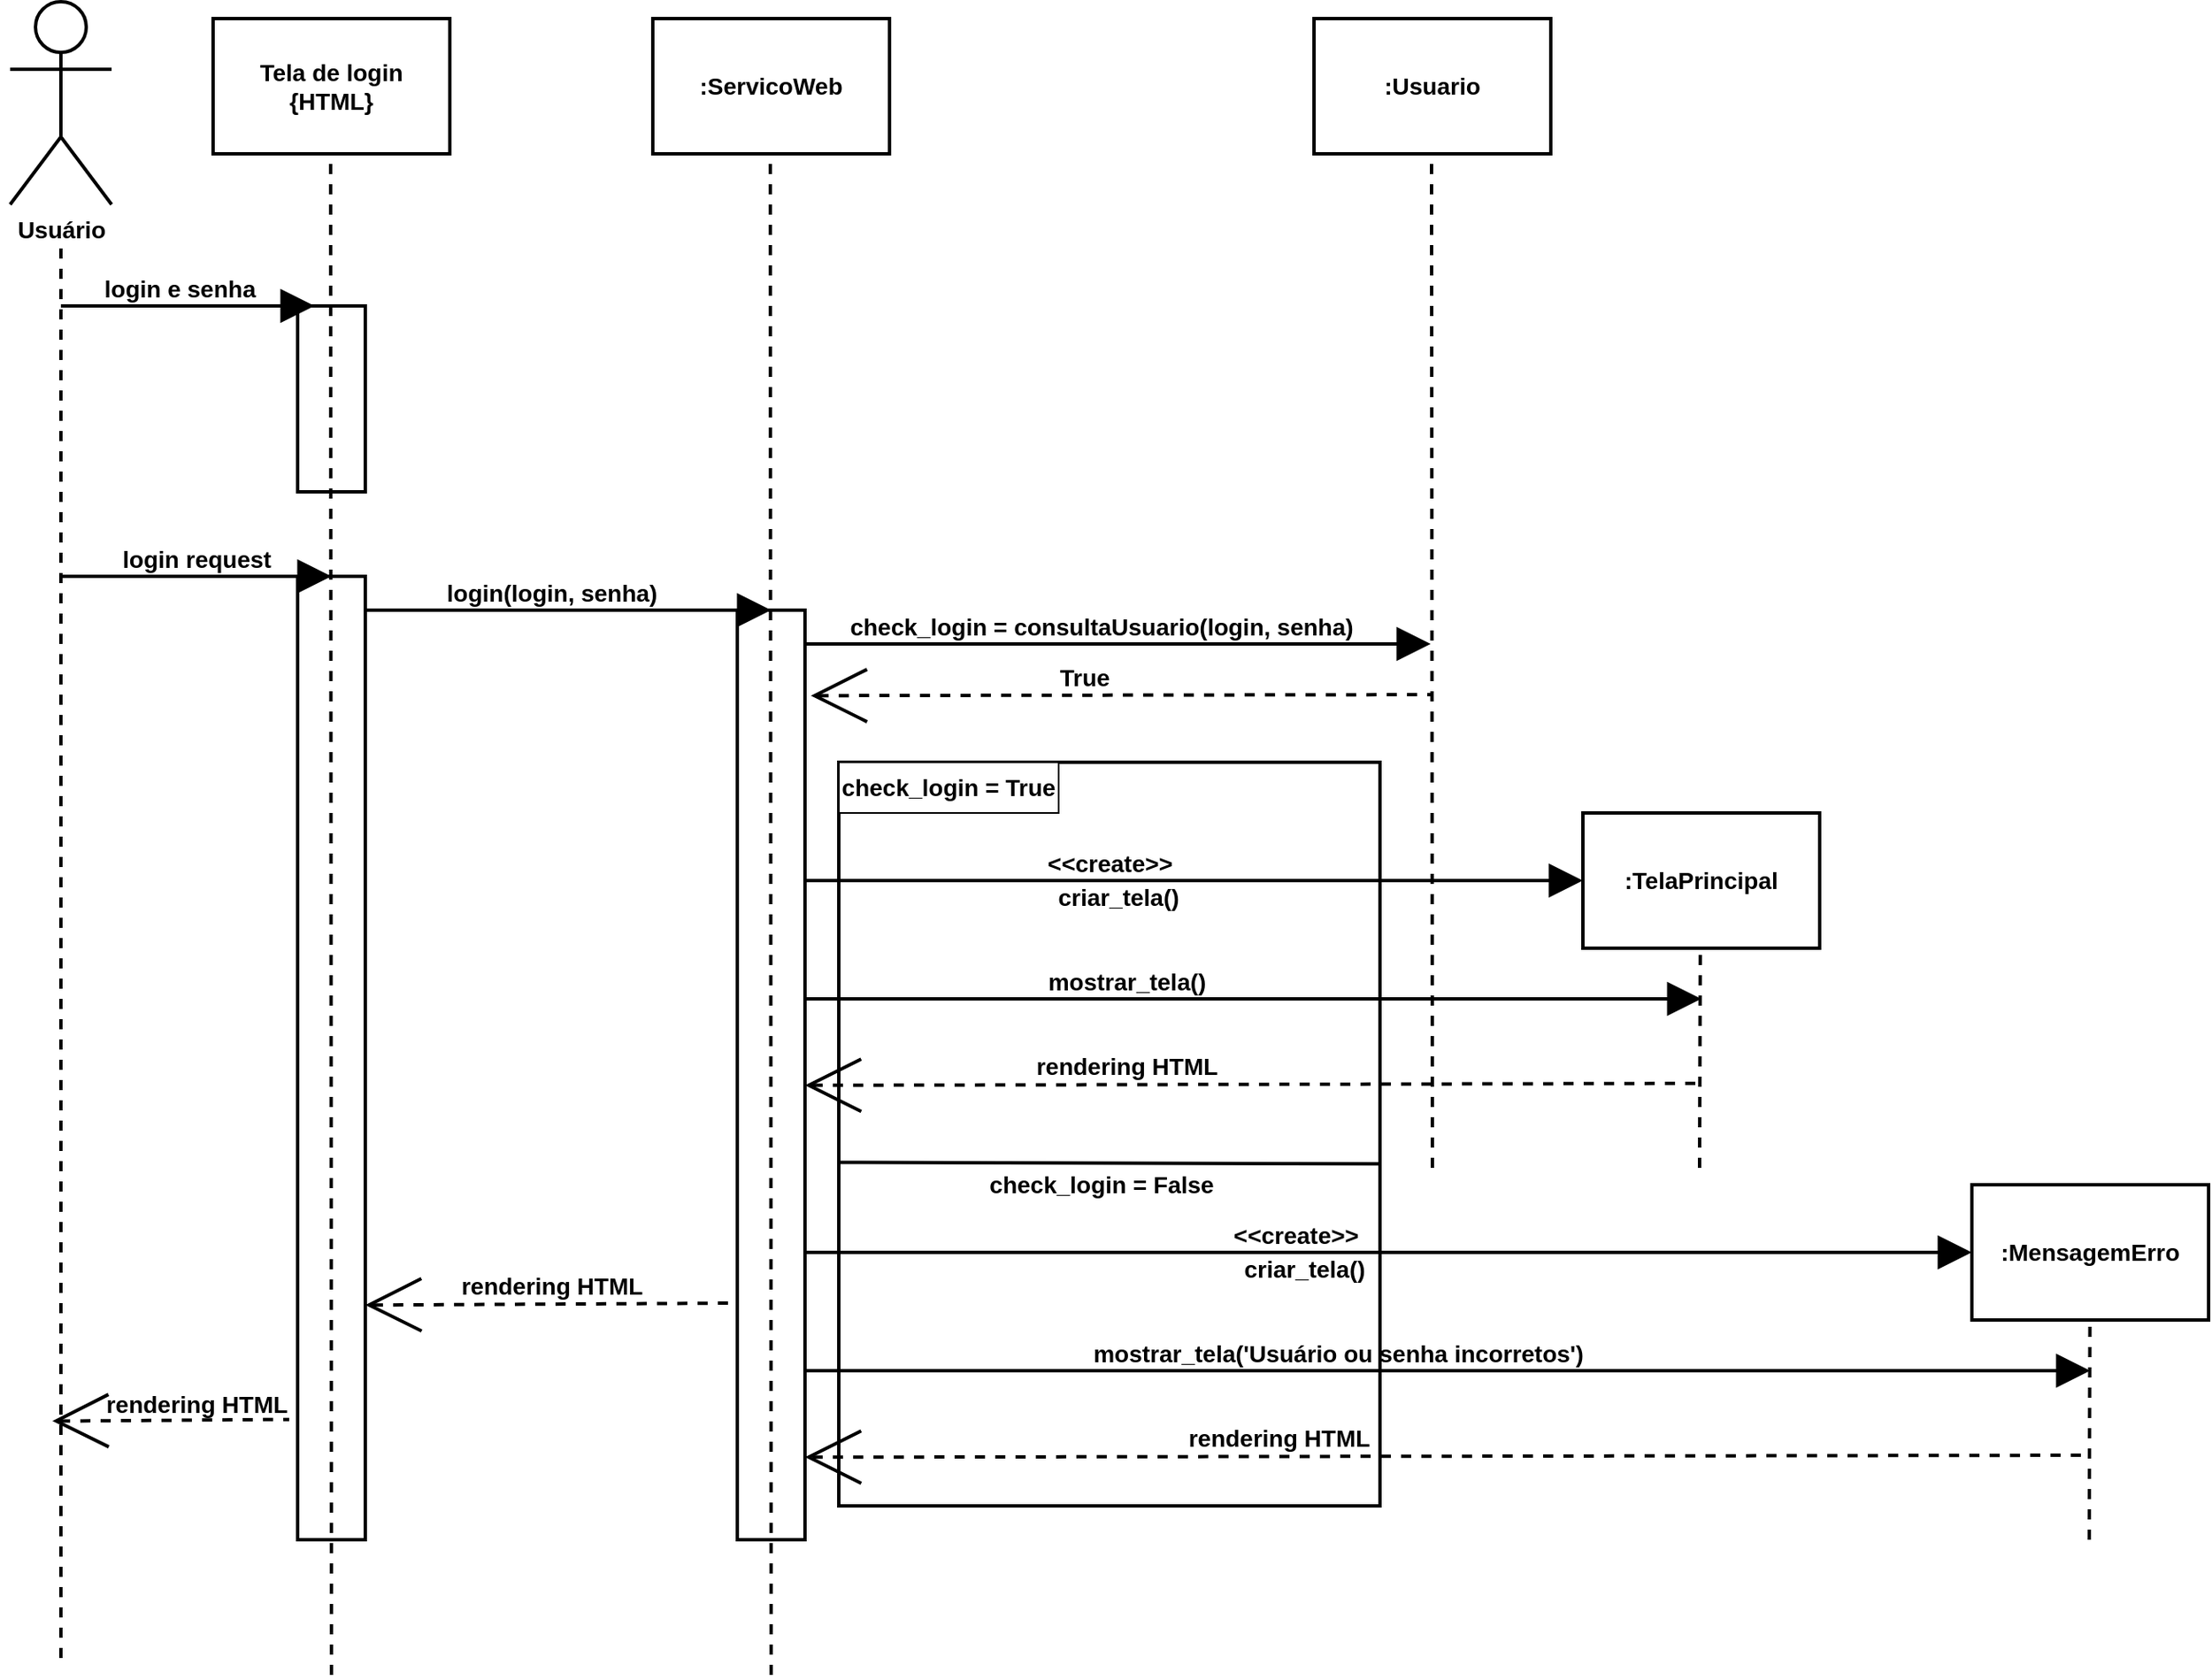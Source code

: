 <mxfile version="14.5.1" type="device"><diagram id="6H4LTMbnYvJ1TqL4iQpm" name="Page-1"><mxGraphModel dx="1673" dy="1006" grid="1" gridSize="10" guides="1" tooltips="1" connect="1" arrows="1" fold="1" page="1" pageScale="1" pageWidth="850" pageHeight="1100" math="0" shadow="0"><root><mxCell id="0"/><mxCell id="1" parent="0"/><mxCell id="ik6AvFWfkAyHVfOnVr8y-1" value="Usuário" style="shape=umlActor;verticalLabelPosition=bottom;verticalAlign=top;html=1;outlineConnect=0;fontStyle=1;fontSize=14;strokeWidth=2;" vertex="1" parent="1"><mxGeometry x="130" y="40" width="60" height="120" as="geometry"/></mxCell><mxCell id="ik6AvFWfkAyHVfOnVr8y-2" value="" style="endArrow=none;dashed=1;html=1;fontSize=14;strokeWidth=2;" edge="1" parent="1"><mxGeometry width="50" height="50" relative="1" as="geometry"><mxPoint x="160" y="1020" as="sourcePoint"/><mxPoint x="160" y="180" as="targetPoint"/></mxGeometry></mxCell><mxCell id="ik6AvFWfkAyHVfOnVr8y-4" value="" style="rounded=0;whiteSpace=wrap;html=1;strokeWidth=2;fontSize=14;direction=south;fillOpacity=0;" vertex="1" parent="1"><mxGeometry x="300" y="220" width="40" height="110" as="geometry"/></mxCell><mxCell id="ik6AvFWfkAyHVfOnVr8y-5" value="" style="endArrow=block;html=1;strokeWidth=2;fontSize=14;endFill=1;endSize=15;" edge="1" parent="1"><mxGeometry width="50" height="50" relative="1" as="geometry"><mxPoint x="160" y="220" as="sourcePoint"/><mxPoint x="310" y="220" as="targetPoint"/></mxGeometry></mxCell><mxCell id="ik6AvFWfkAyHVfOnVr8y-6" value="Tela de login&lt;br&gt;{HTML}" style="rounded=0;whiteSpace=wrap;html=1;strokeWidth=2;fontSize=14;fontStyle=1" vertex="1" parent="1"><mxGeometry x="250" y="50" width="140" height="80" as="geometry"/></mxCell><mxCell id="ik6AvFWfkAyHVfOnVr8y-7" value="" style="endArrow=none;dashed=1;html=1;fontSize=14;strokeWidth=2;" edge="1" parent="1"><mxGeometry width="50" height="50" relative="1" as="geometry"><mxPoint x="320" y="1030" as="sourcePoint"/><mxPoint x="319.5" y="130" as="targetPoint"/></mxGeometry></mxCell><mxCell id="ik6AvFWfkAyHVfOnVr8y-8" value="login e senha" style="text;html=1;align=center;verticalAlign=middle;resizable=0;points=[];autosize=1;fontSize=14;fontStyle=1" vertex="1" parent="1"><mxGeometry x="180" y="200" width="100" height="20" as="geometry"/></mxCell><mxCell id="ik6AvFWfkAyHVfOnVr8y-9" value="" style="endArrow=block;html=1;strokeWidth=2;fontSize=14;endFill=1;endSize=15;" edge="1" parent="1"><mxGeometry width="50" height="50" relative="1" as="geometry"><mxPoint x="160" y="380" as="sourcePoint"/><mxPoint x="320" y="380" as="targetPoint"/></mxGeometry></mxCell><mxCell id="ik6AvFWfkAyHVfOnVr8y-10" value="login request" style="text;html=1;align=center;verticalAlign=middle;resizable=0;points=[];autosize=1;fontSize=14;fontStyle=1" vertex="1" parent="1"><mxGeometry x="190" y="360" width="100" height="20" as="geometry"/></mxCell><mxCell id="ik6AvFWfkAyHVfOnVr8y-11" value="" style="rounded=0;whiteSpace=wrap;html=1;strokeWidth=2;fontSize=14;direction=south;fillOpacity=0;" vertex="1" parent="1"><mxGeometry x="300" y="380" width="40" height="570" as="geometry"/></mxCell><mxCell id="ik6AvFWfkAyHVfOnVr8y-12" value="" style="endArrow=block;html=1;strokeWidth=2;fontSize=14;endFill=1;endSize=15;" edge="1" parent="1"><mxGeometry width="50" height="50" relative="1" as="geometry"><mxPoint x="340" y="400" as="sourcePoint"/><mxPoint x="580" y="400" as="targetPoint"/></mxGeometry></mxCell><mxCell id="ik6AvFWfkAyHVfOnVr8y-13" value="login(login, senha)" style="text;html=1;align=center;verticalAlign=middle;resizable=0;points=[];autosize=1;fontSize=14;fontStyle=1" vertex="1" parent="1"><mxGeometry x="380" y="380" width="140" height="20" as="geometry"/></mxCell><mxCell id="ik6AvFWfkAyHVfOnVr8y-14" value=":ServicoWeb" style="rounded=0;whiteSpace=wrap;html=1;strokeWidth=2;fontSize=14;fontStyle=1" vertex="1" parent="1"><mxGeometry x="510" y="50" width="140" height="80" as="geometry"/></mxCell><mxCell id="ik6AvFWfkAyHVfOnVr8y-15" value="" style="endArrow=none;dashed=1;html=1;fontSize=14;strokeWidth=2;" edge="1" parent="1"><mxGeometry width="50" height="50" relative="1" as="geometry"><mxPoint x="580" y="1030" as="sourcePoint"/><mxPoint x="579.5" y="130" as="targetPoint"/></mxGeometry></mxCell><mxCell id="ik6AvFWfkAyHVfOnVr8y-16" value="" style="rounded=0;whiteSpace=wrap;html=1;strokeWidth=2;fontSize=14;direction=south;fillOpacity=0;" vertex="1" parent="1"><mxGeometry x="560" y="400" width="40" height="550" as="geometry"/></mxCell><mxCell id="ik6AvFWfkAyHVfOnVr8y-17" value=":Usuario" style="rounded=0;whiteSpace=wrap;html=1;strokeWidth=2;fontSize=14;fontStyle=1" vertex="1" parent="1"><mxGeometry x="901" y="50" width="140" height="80" as="geometry"/></mxCell><mxCell id="ik6AvFWfkAyHVfOnVr8y-18" value="" style="endArrow=none;dashed=1;html=1;fontSize=14;strokeWidth=2;" edge="1" parent="1"><mxGeometry width="50" height="50" relative="1" as="geometry"><mxPoint x="971" y="730" as="sourcePoint"/><mxPoint x="970.5" y="130" as="targetPoint"/></mxGeometry></mxCell><mxCell id="ik6AvFWfkAyHVfOnVr8y-20" value="" style="endArrow=block;html=1;strokeWidth=2;fontSize=14;endFill=1;endSize=15;" edge="1" parent="1"><mxGeometry width="50" height="50" relative="1" as="geometry"><mxPoint x="600" y="420" as="sourcePoint"/><mxPoint x="970" y="420" as="targetPoint"/></mxGeometry></mxCell><mxCell id="ik6AvFWfkAyHVfOnVr8y-21" value="check_login = consultaUsuario(login, senha)" style="text;html=1;align=center;verticalAlign=middle;resizable=0;points=[];autosize=1;fontSize=14;fontStyle=1" vertex="1" parent="1"><mxGeometry x="620" y="400" width="310" height="20" as="geometry"/></mxCell><mxCell id="ik6AvFWfkAyHVfOnVr8y-22" value="" style="endArrow=none;dashed=1;html=1;strokeWidth=2;fontSize=14;endFill=0;startArrow=open;startFill=0;startSize=29;exitX=0.092;exitY=-0.087;exitDx=0;exitDy=0;exitPerimeter=0;" edge="1" parent="1" source="ik6AvFWfkAyHVfOnVr8y-16"><mxGeometry width="50" height="50" relative="1" as="geometry"><mxPoint x="610" y="450" as="sourcePoint"/><mxPoint x="970" y="450" as="targetPoint"/></mxGeometry></mxCell><mxCell id="ik6AvFWfkAyHVfOnVr8y-23" value="True" style="text;html=1;align=center;verticalAlign=middle;resizable=0;points=[];autosize=1;fontSize=14;fontStyle=1" vertex="1" parent="1"><mxGeometry x="740" y="430" width="50" height="20" as="geometry"/></mxCell><mxCell id="ik6AvFWfkAyHVfOnVr8y-24" value="" style="rounded=0;whiteSpace=wrap;html=1;strokeWidth=2;fontSize=14;direction=south;fillOpacity=0;" vertex="1" parent="1"><mxGeometry x="620" y="490" width="320" height="440" as="geometry"/></mxCell><mxCell id="ik6AvFWfkAyHVfOnVr8y-25" value="check_login = True" style="rounded=0;whiteSpace=wrap;html=1;strokeWidth=1;fontSize=14;fontStyle=1" vertex="1" parent="1"><mxGeometry x="620" y="490" width="130" height="30" as="geometry"/></mxCell><mxCell id="ik6AvFWfkAyHVfOnVr8y-26" value="" style="endArrow=block;html=1;strokeWidth=2;fontSize=14;endFill=1;endSize=15;" edge="1" parent="1"><mxGeometry width="50" height="50" relative="1" as="geometry"><mxPoint x="600" y="560" as="sourcePoint"/><mxPoint x="1060" y="560" as="targetPoint"/></mxGeometry></mxCell><mxCell id="ik6AvFWfkAyHVfOnVr8y-27" value="&amp;lt;&amp;lt;create&amp;gt;&amp;gt;" style="text;html=1;align=center;verticalAlign=middle;resizable=0;points=[];autosize=1;fontSize=14;fontStyle=1" vertex="1" parent="1"><mxGeometry x="735" y="540" width="90" height="20" as="geometry"/></mxCell><mxCell id="ik6AvFWfkAyHVfOnVr8y-29" value="criar_tela()" style="text;html=1;align=center;verticalAlign=middle;resizable=0;points=[];autosize=1;fontSize=14;fontStyle=1" vertex="1" parent="1"><mxGeometry x="740" y="560" width="90" height="20" as="geometry"/></mxCell><mxCell id="ik6AvFWfkAyHVfOnVr8y-30" value=":TelaPrincipal" style="rounded=0;whiteSpace=wrap;html=1;strokeWidth=2;fontSize=14;fontStyle=1" vertex="1" parent="1"><mxGeometry x="1060" y="520" width="140" height="80" as="geometry"/></mxCell><mxCell id="ik6AvFWfkAyHVfOnVr8y-31" value="" style="endArrow=none;dashed=1;html=1;fontSize=14;strokeWidth=2;" edge="1" parent="1"><mxGeometry width="50" height="50" relative="1" as="geometry"><mxPoint x="1129" y="730" as="sourcePoint"/><mxPoint x="1129.41" y="600" as="targetPoint"/></mxGeometry></mxCell><mxCell id="ik6AvFWfkAyHVfOnVr8y-32" value="" style="endArrow=block;html=1;strokeWidth=2;fontSize=14;endFill=1;endSize=15;" edge="1" parent="1"><mxGeometry width="50" height="50" relative="1" as="geometry"><mxPoint x="600" y="630" as="sourcePoint"/><mxPoint x="1130" y="630" as="targetPoint"/></mxGeometry></mxCell><mxCell id="ik6AvFWfkAyHVfOnVr8y-33" value="mostrar_tela()" style="text;html=1;align=center;verticalAlign=middle;resizable=0;points=[];autosize=1;fontSize=14;fontStyle=1" vertex="1" parent="1"><mxGeometry x="735" y="610" width="110" height="20" as="geometry"/></mxCell><mxCell id="ik6AvFWfkAyHVfOnVr8y-34" value="rendering HTML" style="text;html=1;align=center;verticalAlign=middle;resizable=0;points=[];autosize=1;fontSize=14;fontStyle=1" vertex="1" parent="1"><mxGeometry x="730" y="660" width="120" height="20" as="geometry"/></mxCell><mxCell id="ik6AvFWfkAyHVfOnVr8y-35" value="" style="endArrow=none;dashed=1;html=1;strokeWidth=2;fontSize=14;endFill=0;startArrow=open;startFill=0;startSize=29;exitX=0.119;exitY=-0.005;exitDx=0;exitDy=0;exitPerimeter=0;" edge="1" parent="1"><mxGeometry width="50" height="50" relative="1" as="geometry"><mxPoint x="600.0" y="681.17" as="sourcePoint"/><mxPoint x="1130" y="680" as="targetPoint"/></mxGeometry></mxCell><mxCell id="ik6AvFWfkAyHVfOnVr8y-36" value="" style="endArrow=none;html=1;strokeWidth=2;fontSize=14;entryX=0.54;entryY=-0.003;entryDx=0;entryDy=0;entryPerimeter=0;exitX=0.538;exitY=1;exitDx=0;exitDy=0;exitPerimeter=0;" edge="1" parent="1" source="ik6AvFWfkAyHVfOnVr8y-24" target="ik6AvFWfkAyHVfOnVr8y-24"><mxGeometry width="50" height="50" relative="1" as="geometry"><mxPoint x="600" y="900" as="sourcePoint"/><mxPoint x="650" y="840" as="targetPoint"/></mxGeometry></mxCell><mxCell id="ik6AvFWfkAyHVfOnVr8y-37" value="check_login = False" style="text;html=1;align=center;verticalAlign=middle;resizable=0;points=[];autosize=1;fontSize=14;fontStyle=1" vertex="1" parent="1"><mxGeometry x="700" y="730" width="150" height="20" as="geometry"/></mxCell><mxCell id="ik6AvFWfkAyHVfOnVr8y-40" value="" style="endArrow=block;html=1;strokeWidth=2;fontSize=14;endFill=1;endSize=15;entryX=0;entryY=0.5;entryDx=0;entryDy=0;" edge="1" parent="1" target="ik6AvFWfkAyHVfOnVr8y-43"><mxGeometry width="50" height="50" relative="1" as="geometry"><mxPoint x="600" y="780" as="sourcePoint"/><mxPoint x="1060.0" y="780" as="targetPoint"/></mxGeometry></mxCell><mxCell id="ik6AvFWfkAyHVfOnVr8y-41" value="&amp;lt;&amp;lt;create&amp;gt;&amp;gt;" style="text;html=1;align=center;verticalAlign=middle;resizable=0;points=[];autosize=1;fontSize=14;fontStyle=1" vertex="1" parent="1"><mxGeometry x="845" y="760" width="90" height="20" as="geometry"/></mxCell><mxCell id="ik6AvFWfkAyHVfOnVr8y-42" value="criar_tela()" style="text;html=1;align=center;verticalAlign=middle;resizable=0;points=[];autosize=1;fontSize=14;fontStyle=1" vertex="1" parent="1"><mxGeometry x="850" y="780" width="90" height="20" as="geometry"/></mxCell><mxCell id="ik6AvFWfkAyHVfOnVr8y-43" value=":MensagemErro" style="rounded=0;whiteSpace=wrap;html=1;strokeWidth=2;fontSize=14;fontStyle=1" vertex="1" parent="1"><mxGeometry x="1290" y="740" width="140" height="80" as="geometry"/></mxCell><mxCell id="ik6AvFWfkAyHVfOnVr8y-44" value="" style="endArrow=block;html=1;strokeWidth=2;fontSize=14;endFill=1;endSize=15;" edge="1" parent="1"><mxGeometry width="50" height="50" relative="1" as="geometry"><mxPoint x="600" y="850" as="sourcePoint"/><mxPoint x="1360" y="850" as="targetPoint"/></mxGeometry></mxCell><mxCell id="ik6AvFWfkAyHVfOnVr8y-45" value="mostrar_tela('Usuário ou senha incorretos')" style="text;html=1;align=center;verticalAlign=middle;resizable=0;points=[];autosize=1;fontSize=14;fontStyle=1" vertex="1" parent="1"><mxGeometry x="760" y="830" width="310" height="20" as="geometry"/></mxCell><mxCell id="ik6AvFWfkAyHVfOnVr8y-46" value="rendering HTML" style="text;html=1;align=center;verticalAlign=middle;resizable=0;points=[];autosize=1;fontSize=14;fontStyle=1" vertex="1" parent="1"><mxGeometry x="820" y="880" width="120" height="20" as="geometry"/></mxCell><mxCell id="ik6AvFWfkAyHVfOnVr8y-47" value="" style="endArrow=none;dashed=1;html=1;strokeWidth=2;fontSize=14;endFill=0;startArrow=open;startFill=0;startSize=29;exitX=0.119;exitY=-0.005;exitDx=0;exitDy=0;exitPerimeter=0;" edge="1" parent="1"><mxGeometry width="50" height="50" relative="1" as="geometry"><mxPoint x="600" y="901.17" as="sourcePoint"/><mxPoint x="1360" y="900" as="targetPoint"/></mxGeometry></mxCell><mxCell id="ik6AvFWfkAyHVfOnVr8y-48" value="" style="endArrow=none;dashed=1;html=1;fontSize=14;strokeWidth=2;" edge="1" parent="1"><mxGeometry width="50" height="50" relative="1" as="geometry"><mxPoint x="1359.41" y="950" as="sourcePoint"/><mxPoint x="1359.82" y="820" as="targetPoint"/></mxGeometry></mxCell><mxCell id="ik6AvFWfkAyHVfOnVr8y-49" value="rendering HTML" style="text;html=1;align=center;verticalAlign=middle;resizable=0;points=[];autosize=1;fontSize=14;fontStyle=1" vertex="1" parent="1"><mxGeometry x="390" y="790" width="120" height="20" as="geometry"/></mxCell><mxCell id="ik6AvFWfkAyHVfOnVr8y-50" value="" style="endArrow=none;dashed=1;html=1;strokeWidth=2;fontSize=14;endFill=0;startArrow=open;startFill=0;startSize=29;exitX=0.119;exitY=-0.005;exitDx=0;exitDy=0;exitPerimeter=0;" edge="1" parent="1"><mxGeometry width="50" height="50" relative="1" as="geometry"><mxPoint x="340" y="811.17" as="sourcePoint"/><mxPoint x="560" y="810" as="targetPoint"/></mxGeometry></mxCell><mxCell id="ik6AvFWfkAyHVfOnVr8y-53" value="rendering HTML" style="text;html=1;align=center;verticalAlign=middle;resizable=0;points=[];autosize=1;fontSize=14;fontStyle=1" vertex="1" parent="1"><mxGeometry x="180" y="860.0" width="120" height="20" as="geometry"/></mxCell><mxCell id="ik6AvFWfkAyHVfOnVr8y-54" value="" style="endArrow=none;dashed=1;html=1;strokeWidth=2;fontSize=14;endFill=0;startArrow=open;startFill=0;startSize=29;exitX=0.119;exitY=-0.005;exitDx=0;exitDy=0;exitPerimeter=0;" edge="1" parent="1"><mxGeometry width="50" height="50" relative="1" as="geometry"><mxPoint x="155" y="879.81" as="sourcePoint"/><mxPoint x="295" y="878.82" as="targetPoint"/></mxGeometry></mxCell></root></mxGraphModel></diagram></mxfile>